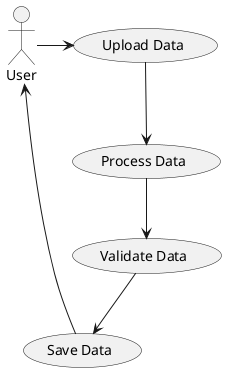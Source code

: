 @startuml use_case

actor User

usecase "Upload Data" as UC1
usecase "Process Data" as UC2
usecase "Validate Data" as UC3
usecase "Save Data" as UC4

User -> UC1
UC1 --> UC2
UC2 --> UC3
UC3 --> UC4
User <- UC4

@enduml